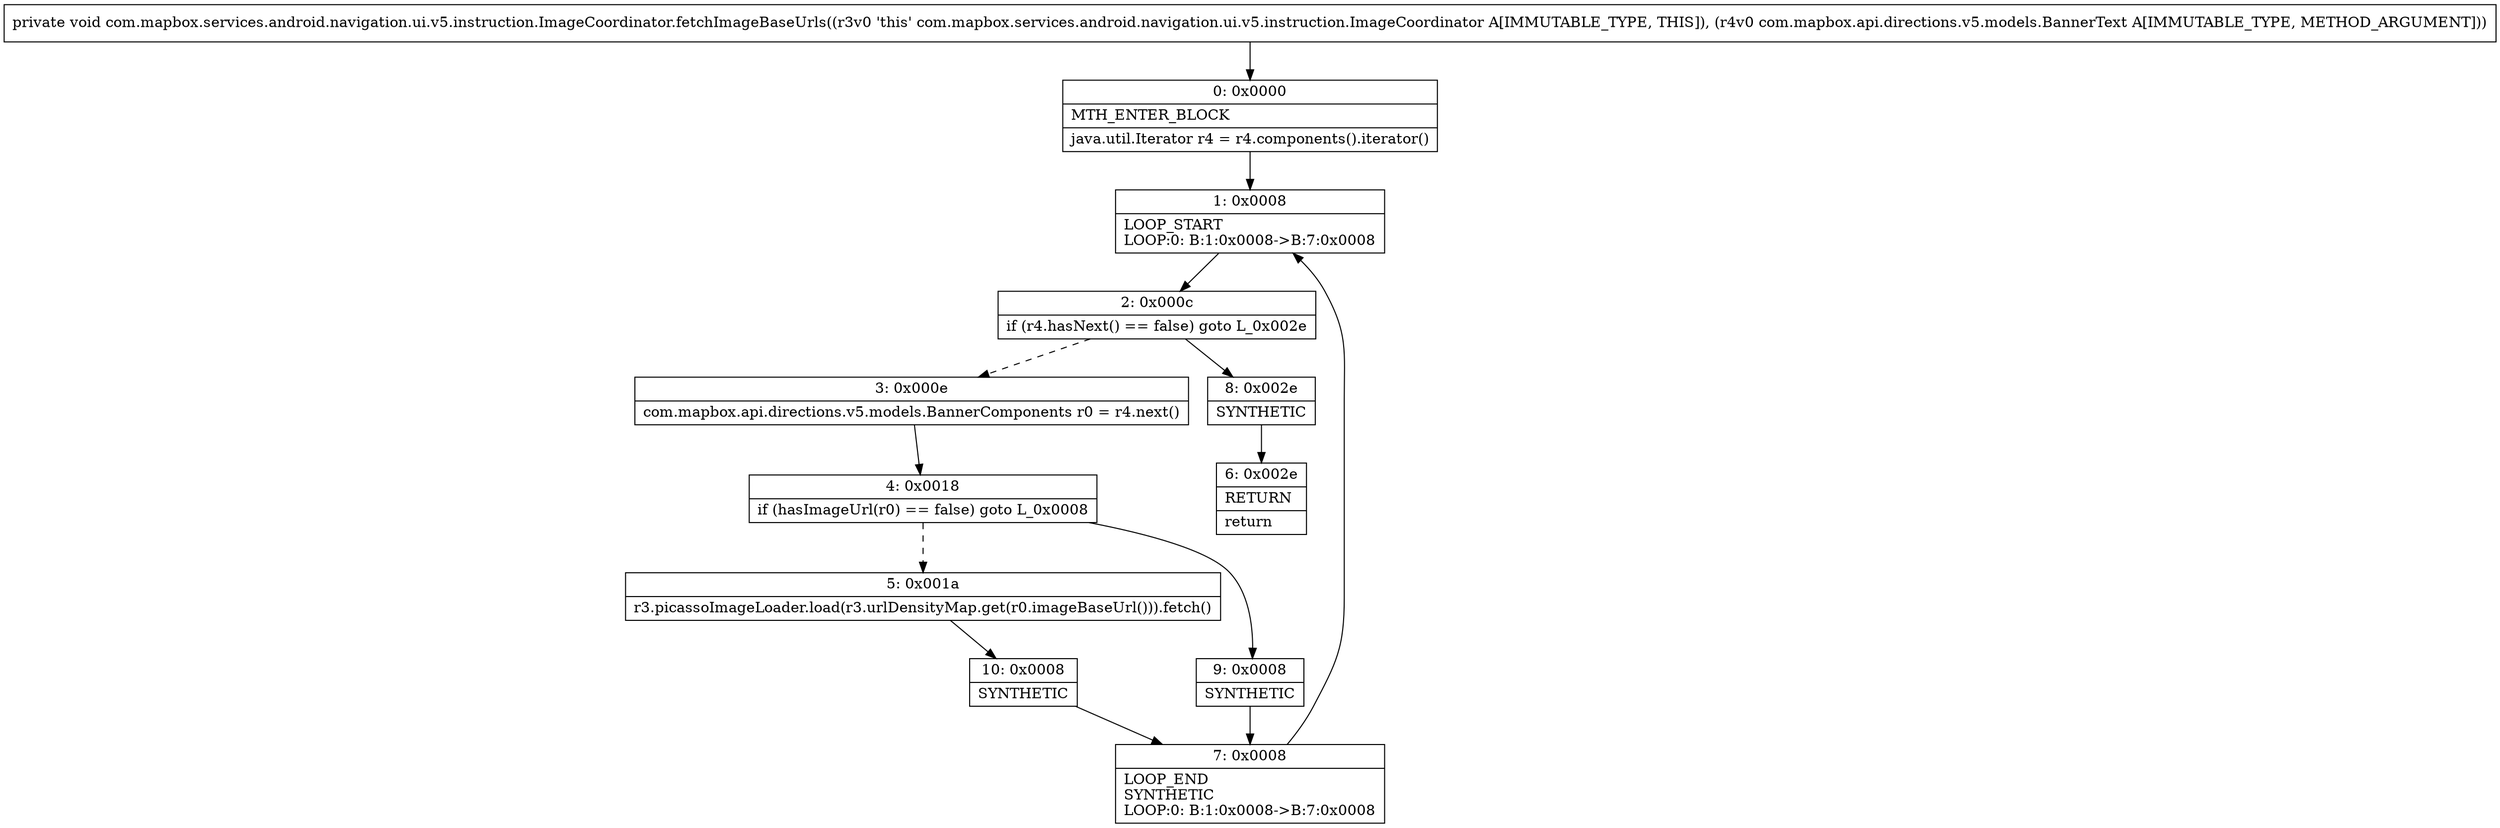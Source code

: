 digraph "CFG forcom.mapbox.services.android.navigation.ui.v5.instruction.ImageCoordinator.fetchImageBaseUrls(Lcom\/mapbox\/api\/directions\/v5\/models\/BannerText;)V" {
Node_0 [shape=record,label="{0\:\ 0x0000|MTH_ENTER_BLOCK\l|java.util.Iterator r4 = r4.components().iterator()\l}"];
Node_1 [shape=record,label="{1\:\ 0x0008|LOOP_START\lLOOP:0: B:1:0x0008\-\>B:7:0x0008\l}"];
Node_2 [shape=record,label="{2\:\ 0x000c|if (r4.hasNext() == false) goto L_0x002e\l}"];
Node_3 [shape=record,label="{3\:\ 0x000e|com.mapbox.api.directions.v5.models.BannerComponents r0 = r4.next()\l}"];
Node_4 [shape=record,label="{4\:\ 0x0018|if (hasImageUrl(r0) == false) goto L_0x0008\l}"];
Node_5 [shape=record,label="{5\:\ 0x001a|r3.picassoImageLoader.load(r3.urlDensityMap.get(r0.imageBaseUrl())).fetch()\l}"];
Node_6 [shape=record,label="{6\:\ 0x002e|RETURN\l|return\l}"];
Node_7 [shape=record,label="{7\:\ 0x0008|LOOP_END\lSYNTHETIC\lLOOP:0: B:1:0x0008\-\>B:7:0x0008\l}"];
Node_8 [shape=record,label="{8\:\ 0x002e|SYNTHETIC\l}"];
Node_9 [shape=record,label="{9\:\ 0x0008|SYNTHETIC\l}"];
Node_10 [shape=record,label="{10\:\ 0x0008|SYNTHETIC\l}"];
MethodNode[shape=record,label="{private void com.mapbox.services.android.navigation.ui.v5.instruction.ImageCoordinator.fetchImageBaseUrls((r3v0 'this' com.mapbox.services.android.navigation.ui.v5.instruction.ImageCoordinator A[IMMUTABLE_TYPE, THIS]), (r4v0 com.mapbox.api.directions.v5.models.BannerText A[IMMUTABLE_TYPE, METHOD_ARGUMENT])) }"];
MethodNode -> Node_0;
Node_0 -> Node_1;
Node_1 -> Node_2;
Node_2 -> Node_3[style=dashed];
Node_2 -> Node_8;
Node_3 -> Node_4;
Node_4 -> Node_5[style=dashed];
Node_4 -> Node_9;
Node_5 -> Node_10;
Node_7 -> Node_1;
Node_8 -> Node_6;
Node_9 -> Node_7;
Node_10 -> Node_7;
}

